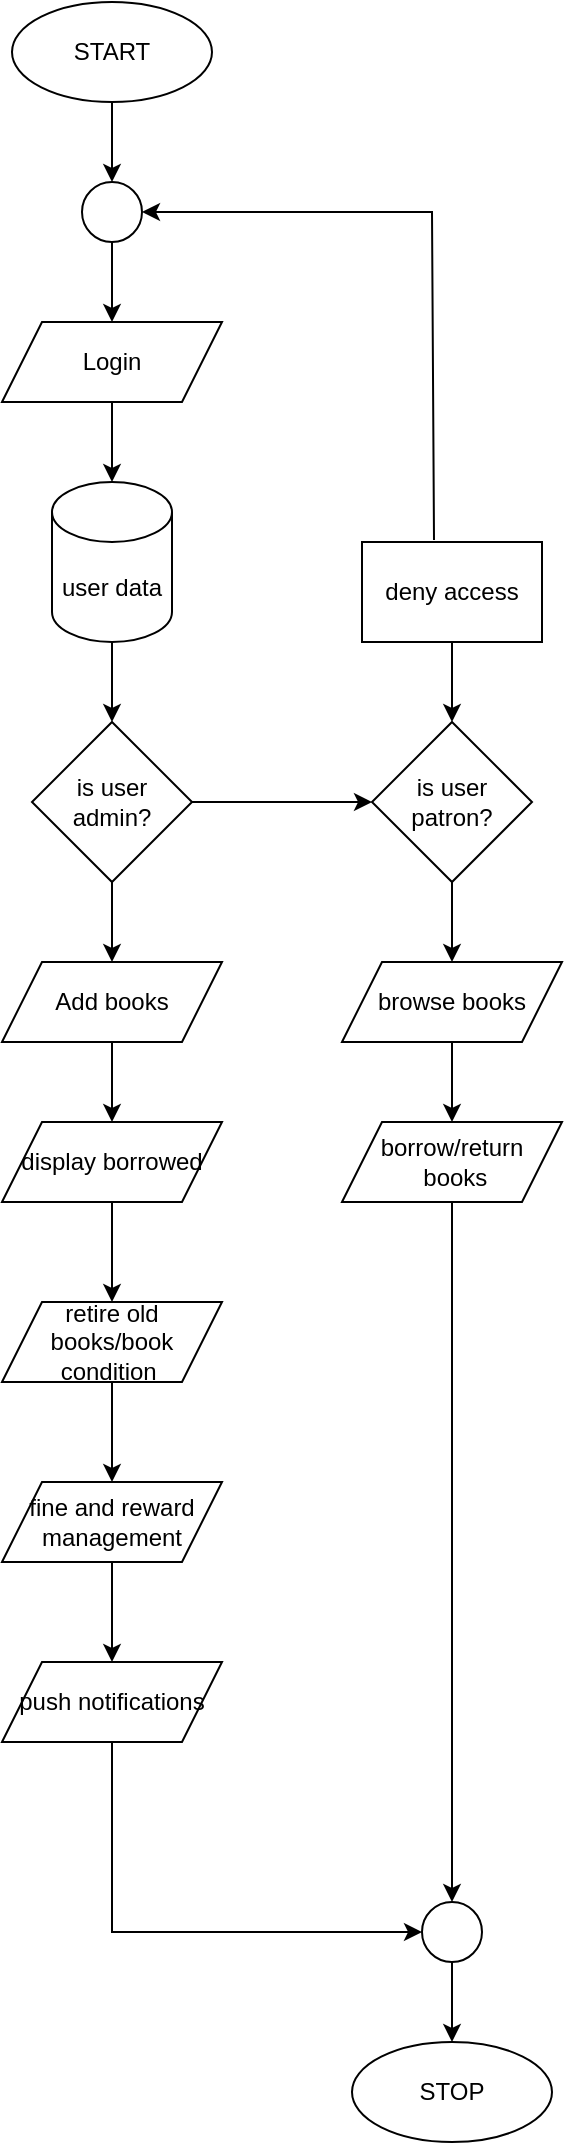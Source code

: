 <mxfile version="24.1.0" type="github">
  <diagram id="C5RBs43oDa-KdzZeNtuy" name="Page-1">
    <mxGraphModel dx="1990" dy="1125" grid="1" gridSize="10" guides="1" tooltips="1" connect="1" arrows="1" fold="1" page="1" pageScale="1" pageWidth="827" pageHeight="1169" math="0" shadow="0">
      <root>
        <mxCell id="WIyWlLk6GJQsqaUBKTNV-0" />
        <mxCell id="WIyWlLk6GJQsqaUBKTNV-1" parent="WIyWlLk6GJQsqaUBKTNV-0" />
        <mxCell id="z-chgZ_pZuk4-kf4tfoL-0" value="START" style="ellipse;whiteSpace=wrap;html=1;" vertex="1" parent="WIyWlLk6GJQsqaUBKTNV-1">
          <mxGeometry x="310" y="40" width="100" height="50" as="geometry" />
        </mxCell>
        <mxCell id="z-chgZ_pZuk4-kf4tfoL-1" value="" style="ellipse;whiteSpace=wrap;html=1;aspect=fixed;" vertex="1" parent="WIyWlLk6GJQsqaUBKTNV-1">
          <mxGeometry x="345" y="130" width="30" height="30" as="geometry" />
        </mxCell>
        <mxCell id="z-chgZ_pZuk4-kf4tfoL-2" value="Login" style="shape=parallelogram;perimeter=parallelogramPerimeter;whiteSpace=wrap;html=1;fixedSize=1;" vertex="1" parent="WIyWlLk6GJQsqaUBKTNV-1">
          <mxGeometry x="305" y="200" width="110" height="40" as="geometry" />
        </mxCell>
        <mxCell id="z-chgZ_pZuk4-kf4tfoL-3" value="" style="edgeStyle=none;orthogonalLoop=1;jettySize=auto;html=1;rounded=0;exitX=0.5;exitY=1;exitDx=0;exitDy=0;entryX=0.5;entryY=0;entryDx=0;entryDy=0;" edge="1" parent="WIyWlLk6GJQsqaUBKTNV-1" source="z-chgZ_pZuk4-kf4tfoL-0" target="z-chgZ_pZuk4-kf4tfoL-1">
          <mxGeometry width="100" relative="1" as="geometry">
            <mxPoint x="390" y="120" as="sourcePoint" />
            <mxPoint x="490" y="120" as="targetPoint" />
            <Array as="points" />
          </mxGeometry>
        </mxCell>
        <mxCell id="z-chgZ_pZuk4-kf4tfoL-4" value="" style="edgeStyle=none;orthogonalLoop=1;jettySize=auto;html=1;rounded=0;exitX=0.5;exitY=1;exitDx=0;exitDy=0;entryX=0.5;entryY=0;entryDx=0;entryDy=0;" edge="1" parent="WIyWlLk6GJQsqaUBKTNV-1" source="z-chgZ_pZuk4-kf4tfoL-1" target="z-chgZ_pZuk4-kf4tfoL-2">
          <mxGeometry width="100" relative="1" as="geometry">
            <mxPoint x="360" y="170" as="sourcePoint" />
            <mxPoint x="460" y="170" as="targetPoint" />
            <Array as="points" />
          </mxGeometry>
        </mxCell>
        <mxCell id="z-chgZ_pZuk4-kf4tfoL-5" value="user data" style="shape=cylinder3;whiteSpace=wrap;html=1;boundedLbl=1;backgroundOutline=1;size=15;" vertex="1" parent="WIyWlLk6GJQsqaUBKTNV-1">
          <mxGeometry x="330" y="280" width="60" height="80" as="geometry" />
        </mxCell>
        <mxCell id="z-chgZ_pZuk4-kf4tfoL-30" value="" style="edgeStyle=orthogonalEdgeStyle;rounded=0;orthogonalLoop=1;jettySize=auto;html=1;" edge="1" parent="WIyWlLk6GJQsqaUBKTNV-1" source="z-chgZ_pZuk4-kf4tfoL-6" target="z-chgZ_pZuk4-kf4tfoL-9">
          <mxGeometry relative="1" as="geometry" />
        </mxCell>
        <mxCell id="z-chgZ_pZuk4-kf4tfoL-6" value="is user admin?" style="rhombus;whiteSpace=wrap;html=1;" vertex="1" parent="WIyWlLk6GJQsqaUBKTNV-1">
          <mxGeometry x="320" y="400" width="80" height="80" as="geometry" />
        </mxCell>
        <mxCell id="z-chgZ_pZuk4-kf4tfoL-7" value="is user patron?" style="rhombus;whiteSpace=wrap;html=1;" vertex="1" parent="WIyWlLk6GJQsqaUBKTNV-1">
          <mxGeometry x="490" y="400" width="80" height="80" as="geometry" />
        </mxCell>
        <mxCell id="z-chgZ_pZuk4-kf4tfoL-8" value="deny access" style="rounded=0;whiteSpace=wrap;html=1;" vertex="1" parent="WIyWlLk6GJQsqaUBKTNV-1">
          <mxGeometry x="485" y="310" width="90" height="50" as="geometry" />
        </mxCell>
        <mxCell id="z-chgZ_pZuk4-kf4tfoL-9" value="Add books" style="shape=parallelogram;perimeter=parallelogramPerimeter;whiteSpace=wrap;html=1;fixedSize=1;" vertex="1" parent="WIyWlLk6GJQsqaUBKTNV-1">
          <mxGeometry x="305" y="520" width="110" height="40" as="geometry" />
        </mxCell>
        <mxCell id="z-chgZ_pZuk4-kf4tfoL-10" value="display borrowed" style="shape=parallelogram;perimeter=parallelogramPerimeter;whiteSpace=wrap;html=1;fixedSize=1;" vertex="1" parent="WIyWlLk6GJQsqaUBKTNV-1">
          <mxGeometry x="305" y="600" width="110" height="40" as="geometry" />
        </mxCell>
        <mxCell id="z-chgZ_pZuk4-kf4tfoL-11" value="retire old books/book condition&amp;nbsp;" style="shape=parallelogram;perimeter=parallelogramPerimeter;whiteSpace=wrap;html=1;fixedSize=1;" vertex="1" parent="WIyWlLk6GJQsqaUBKTNV-1">
          <mxGeometry x="305" y="690" width="110" height="40" as="geometry" />
        </mxCell>
        <mxCell id="z-chgZ_pZuk4-kf4tfoL-12" value="fine and reward management" style="shape=parallelogram;perimeter=parallelogramPerimeter;whiteSpace=wrap;html=1;fixedSize=1;" vertex="1" parent="WIyWlLk6GJQsqaUBKTNV-1">
          <mxGeometry x="305" y="780" width="110" height="40" as="geometry" />
        </mxCell>
        <mxCell id="z-chgZ_pZuk4-kf4tfoL-13" value="push notifications" style="shape=parallelogram;perimeter=parallelogramPerimeter;whiteSpace=wrap;html=1;fixedSize=1;" vertex="1" parent="WIyWlLk6GJQsqaUBKTNV-1">
          <mxGeometry x="305" y="870" width="110" height="40" as="geometry" />
        </mxCell>
        <mxCell id="z-chgZ_pZuk4-kf4tfoL-14" value="browse books" style="shape=parallelogram;perimeter=parallelogramPerimeter;whiteSpace=wrap;html=1;fixedSize=1;" vertex="1" parent="WIyWlLk6GJQsqaUBKTNV-1">
          <mxGeometry x="475" y="520" width="110" height="40" as="geometry" />
        </mxCell>
        <mxCell id="z-chgZ_pZuk4-kf4tfoL-15" value="borrow/return &amp;nbsp;books" style="shape=parallelogram;perimeter=parallelogramPerimeter;whiteSpace=wrap;html=1;fixedSize=1;" vertex="1" parent="WIyWlLk6GJQsqaUBKTNV-1">
          <mxGeometry x="475" y="600" width="110" height="40" as="geometry" />
        </mxCell>
        <mxCell id="z-chgZ_pZuk4-kf4tfoL-17" value="" style="ellipse;whiteSpace=wrap;html=1;aspect=fixed;" vertex="1" parent="WIyWlLk6GJQsqaUBKTNV-1">
          <mxGeometry x="515" y="990" width="30" height="30" as="geometry" />
        </mxCell>
        <mxCell id="z-chgZ_pZuk4-kf4tfoL-18" value="STOP" style="ellipse;whiteSpace=wrap;html=1;" vertex="1" parent="WIyWlLk6GJQsqaUBKTNV-1">
          <mxGeometry x="480" y="1060" width="100" height="50" as="geometry" />
        </mxCell>
        <mxCell id="z-chgZ_pZuk4-kf4tfoL-19" value="" style="edgeStyle=none;orthogonalLoop=1;jettySize=auto;html=1;rounded=0;exitX=0.4;exitY=-0.02;exitDx=0;exitDy=0;exitPerimeter=0;entryX=1;entryY=0.5;entryDx=0;entryDy=0;" edge="1" parent="WIyWlLk6GJQsqaUBKTNV-1" source="z-chgZ_pZuk4-kf4tfoL-8" target="z-chgZ_pZuk4-kf4tfoL-1">
          <mxGeometry width="100" relative="1" as="geometry">
            <mxPoint x="370" y="150" as="sourcePoint" />
            <mxPoint x="470" y="150" as="targetPoint" />
            <Array as="points">
              <mxPoint x="520" y="145" />
            </Array>
          </mxGeometry>
        </mxCell>
        <mxCell id="z-chgZ_pZuk4-kf4tfoL-20" value="" style="edgeStyle=none;orthogonalLoop=1;jettySize=auto;html=1;rounded=0;exitX=0.5;exitY=1;exitDx=0;exitDy=0;entryX=0.5;entryY=0;entryDx=0;entryDy=0;entryPerimeter=0;" edge="1" parent="WIyWlLk6GJQsqaUBKTNV-1" source="z-chgZ_pZuk4-kf4tfoL-2" target="z-chgZ_pZuk4-kf4tfoL-5">
          <mxGeometry width="100" relative="1" as="geometry">
            <mxPoint x="370" y="260" as="sourcePoint" />
            <mxPoint x="470" y="260" as="targetPoint" />
            <Array as="points" />
          </mxGeometry>
        </mxCell>
        <mxCell id="z-chgZ_pZuk4-kf4tfoL-21" value="" style="edgeStyle=none;orthogonalLoop=1;jettySize=auto;html=1;rounded=0;exitX=0.5;exitY=1;exitDx=0;exitDy=0;exitPerimeter=0;entryX=0.5;entryY=0;entryDx=0;entryDy=0;" edge="1" parent="WIyWlLk6GJQsqaUBKTNV-1" source="z-chgZ_pZuk4-kf4tfoL-5" target="z-chgZ_pZuk4-kf4tfoL-6">
          <mxGeometry width="100" relative="1" as="geometry">
            <mxPoint x="380" y="280" as="sourcePoint" />
            <mxPoint x="480" y="280" as="targetPoint" />
            <Array as="points" />
          </mxGeometry>
        </mxCell>
        <mxCell id="z-chgZ_pZuk4-kf4tfoL-22" value="" style="edgeStyle=none;orthogonalLoop=1;jettySize=auto;html=1;rounded=0;exitX=1;exitY=0.5;exitDx=0;exitDy=0;entryX=0;entryY=0.5;entryDx=0;entryDy=0;" edge="1" parent="WIyWlLk6GJQsqaUBKTNV-1" source="z-chgZ_pZuk4-kf4tfoL-6" target="z-chgZ_pZuk4-kf4tfoL-7">
          <mxGeometry width="100" relative="1" as="geometry">
            <mxPoint x="360" y="420" as="sourcePoint" />
            <mxPoint x="460" y="420" as="targetPoint" />
            <Array as="points" />
          </mxGeometry>
        </mxCell>
        <mxCell id="z-chgZ_pZuk4-kf4tfoL-23" value="" style="edgeStyle=none;orthogonalLoop=1;jettySize=auto;html=1;rounded=0;exitX=0.5;exitY=1;exitDx=0;exitDy=0;entryX=0.5;entryY=0;entryDx=0;entryDy=0;" edge="1" parent="WIyWlLk6GJQsqaUBKTNV-1" source="z-chgZ_pZuk4-kf4tfoL-8" target="z-chgZ_pZuk4-kf4tfoL-7">
          <mxGeometry width="100" relative="1" as="geometry">
            <mxPoint x="540" y="380" as="sourcePoint" />
            <mxPoint x="640" y="380" as="targetPoint" />
            <Array as="points" />
          </mxGeometry>
        </mxCell>
        <mxCell id="z-chgZ_pZuk4-kf4tfoL-24" value="" style="edgeStyle=none;orthogonalLoop=1;jettySize=auto;html=1;rounded=0;exitX=0.5;exitY=1;exitDx=0;exitDy=0;entryX=0.5;entryY=0;entryDx=0;entryDy=0;" edge="1" parent="WIyWlLk6GJQsqaUBKTNV-1" source="z-chgZ_pZuk4-kf4tfoL-7" target="z-chgZ_pZuk4-kf4tfoL-14">
          <mxGeometry width="100" relative="1" as="geometry">
            <mxPoint x="560" y="490" as="sourcePoint" />
            <mxPoint x="660" y="490" as="targetPoint" />
            <Array as="points" />
          </mxGeometry>
        </mxCell>
        <mxCell id="z-chgZ_pZuk4-kf4tfoL-25" value="" style="edgeStyle=none;orthogonalLoop=1;jettySize=auto;html=1;rounded=0;exitX=0.5;exitY=1;exitDx=0;exitDy=0;entryX=0.5;entryY=0;entryDx=0;entryDy=0;" edge="1" parent="WIyWlLk6GJQsqaUBKTNV-1" source="z-chgZ_pZuk4-kf4tfoL-14" target="z-chgZ_pZuk4-kf4tfoL-15">
          <mxGeometry width="100" relative="1" as="geometry">
            <mxPoint x="560" y="570" as="sourcePoint" />
            <mxPoint x="660" y="570" as="targetPoint" />
            <Array as="points" />
          </mxGeometry>
        </mxCell>
        <mxCell id="z-chgZ_pZuk4-kf4tfoL-26" value="" style="edgeStyle=none;orthogonalLoop=1;jettySize=auto;html=1;rounded=0;exitX=0.5;exitY=1;exitDx=0;exitDy=0;entryX=0.5;entryY=0;entryDx=0;entryDy=0;" edge="1" parent="WIyWlLk6GJQsqaUBKTNV-1" source="z-chgZ_pZuk4-kf4tfoL-15" target="z-chgZ_pZuk4-kf4tfoL-17">
          <mxGeometry width="100" relative="1" as="geometry">
            <mxPoint x="500" y="680" as="sourcePoint" />
            <mxPoint x="600" y="680" as="targetPoint" />
            <Array as="points" />
          </mxGeometry>
        </mxCell>
        <mxCell id="z-chgZ_pZuk4-kf4tfoL-28" value="" style="edgeStyle=none;orthogonalLoop=1;jettySize=auto;html=1;rounded=0;exitX=0.5;exitY=1;exitDx=0;exitDy=0;entryX=0.5;entryY=0;entryDx=0;entryDy=0;" edge="1" parent="WIyWlLk6GJQsqaUBKTNV-1" source="z-chgZ_pZuk4-kf4tfoL-17" target="z-chgZ_pZuk4-kf4tfoL-18">
          <mxGeometry width="100" relative="1" as="geometry">
            <mxPoint x="550" y="1020" as="sourcePoint" />
            <mxPoint x="650" y="1020" as="targetPoint" />
            <Array as="points" />
          </mxGeometry>
        </mxCell>
        <mxCell id="z-chgZ_pZuk4-kf4tfoL-29" value="" style="edgeStyle=none;orthogonalLoop=1;jettySize=auto;html=1;rounded=0;exitX=0.5;exitY=1;exitDx=0;exitDy=0;entryX=0;entryY=0.5;entryDx=0;entryDy=0;" edge="1" parent="WIyWlLk6GJQsqaUBKTNV-1" source="z-chgZ_pZuk4-kf4tfoL-13" target="z-chgZ_pZuk4-kf4tfoL-17">
          <mxGeometry width="100" relative="1" as="geometry">
            <mxPoint x="310" y="950" as="sourcePoint" />
            <mxPoint x="410" y="950" as="targetPoint" />
            <Array as="points">
              <mxPoint x="360" y="1005" />
            </Array>
          </mxGeometry>
        </mxCell>
        <mxCell id="z-chgZ_pZuk4-kf4tfoL-31" value="" style="edgeStyle=none;orthogonalLoop=1;jettySize=auto;html=1;rounded=0;exitX=0.5;exitY=1;exitDx=0;exitDy=0;entryX=0.5;entryY=0;entryDx=0;entryDy=0;" edge="1" parent="WIyWlLk6GJQsqaUBKTNV-1" source="z-chgZ_pZuk4-kf4tfoL-9" target="z-chgZ_pZuk4-kf4tfoL-10">
          <mxGeometry width="100" relative="1" as="geometry">
            <mxPoint x="290" y="580" as="sourcePoint" />
            <mxPoint x="390" y="580" as="targetPoint" />
            <Array as="points" />
          </mxGeometry>
        </mxCell>
        <mxCell id="z-chgZ_pZuk4-kf4tfoL-32" value="" style="edgeStyle=none;orthogonalLoop=1;jettySize=auto;html=1;rounded=0;exitX=0.5;exitY=1;exitDx=0;exitDy=0;entryX=0.5;entryY=0;entryDx=0;entryDy=0;" edge="1" parent="WIyWlLk6GJQsqaUBKTNV-1" source="z-chgZ_pZuk4-kf4tfoL-10" target="z-chgZ_pZuk4-kf4tfoL-11">
          <mxGeometry width="100" relative="1" as="geometry">
            <mxPoint x="350" y="670" as="sourcePoint" />
            <mxPoint x="450" y="670" as="targetPoint" />
            <Array as="points" />
          </mxGeometry>
        </mxCell>
        <mxCell id="z-chgZ_pZuk4-kf4tfoL-33" value="" style="edgeStyle=none;orthogonalLoop=1;jettySize=auto;html=1;rounded=0;exitX=0.5;exitY=1;exitDx=0;exitDy=0;entryX=0.5;entryY=0;entryDx=0;entryDy=0;" edge="1" parent="WIyWlLk6GJQsqaUBKTNV-1" source="z-chgZ_pZuk4-kf4tfoL-11" target="z-chgZ_pZuk4-kf4tfoL-12">
          <mxGeometry width="100" relative="1" as="geometry">
            <mxPoint x="400" y="740" as="sourcePoint" />
            <mxPoint x="500" y="740" as="targetPoint" />
            <Array as="points" />
          </mxGeometry>
        </mxCell>
        <mxCell id="z-chgZ_pZuk4-kf4tfoL-34" value="" style="edgeStyle=none;orthogonalLoop=1;jettySize=auto;html=1;rounded=0;exitX=0.5;exitY=1;exitDx=0;exitDy=0;entryX=0.5;entryY=0;entryDx=0;entryDy=0;" edge="1" parent="WIyWlLk6GJQsqaUBKTNV-1" source="z-chgZ_pZuk4-kf4tfoL-12" target="z-chgZ_pZuk4-kf4tfoL-13">
          <mxGeometry width="100" relative="1" as="geometry">
            <mxPoint x="400" y="840" as="sourcePoint" />
            <mxPoint x="500" y="840" as="targetPoint" />
            <Array as="points" />
          </mxGeometry>
        </mxCell>
      </root>
    </mxGraphModel>
  </diagram>
</mxfile>
